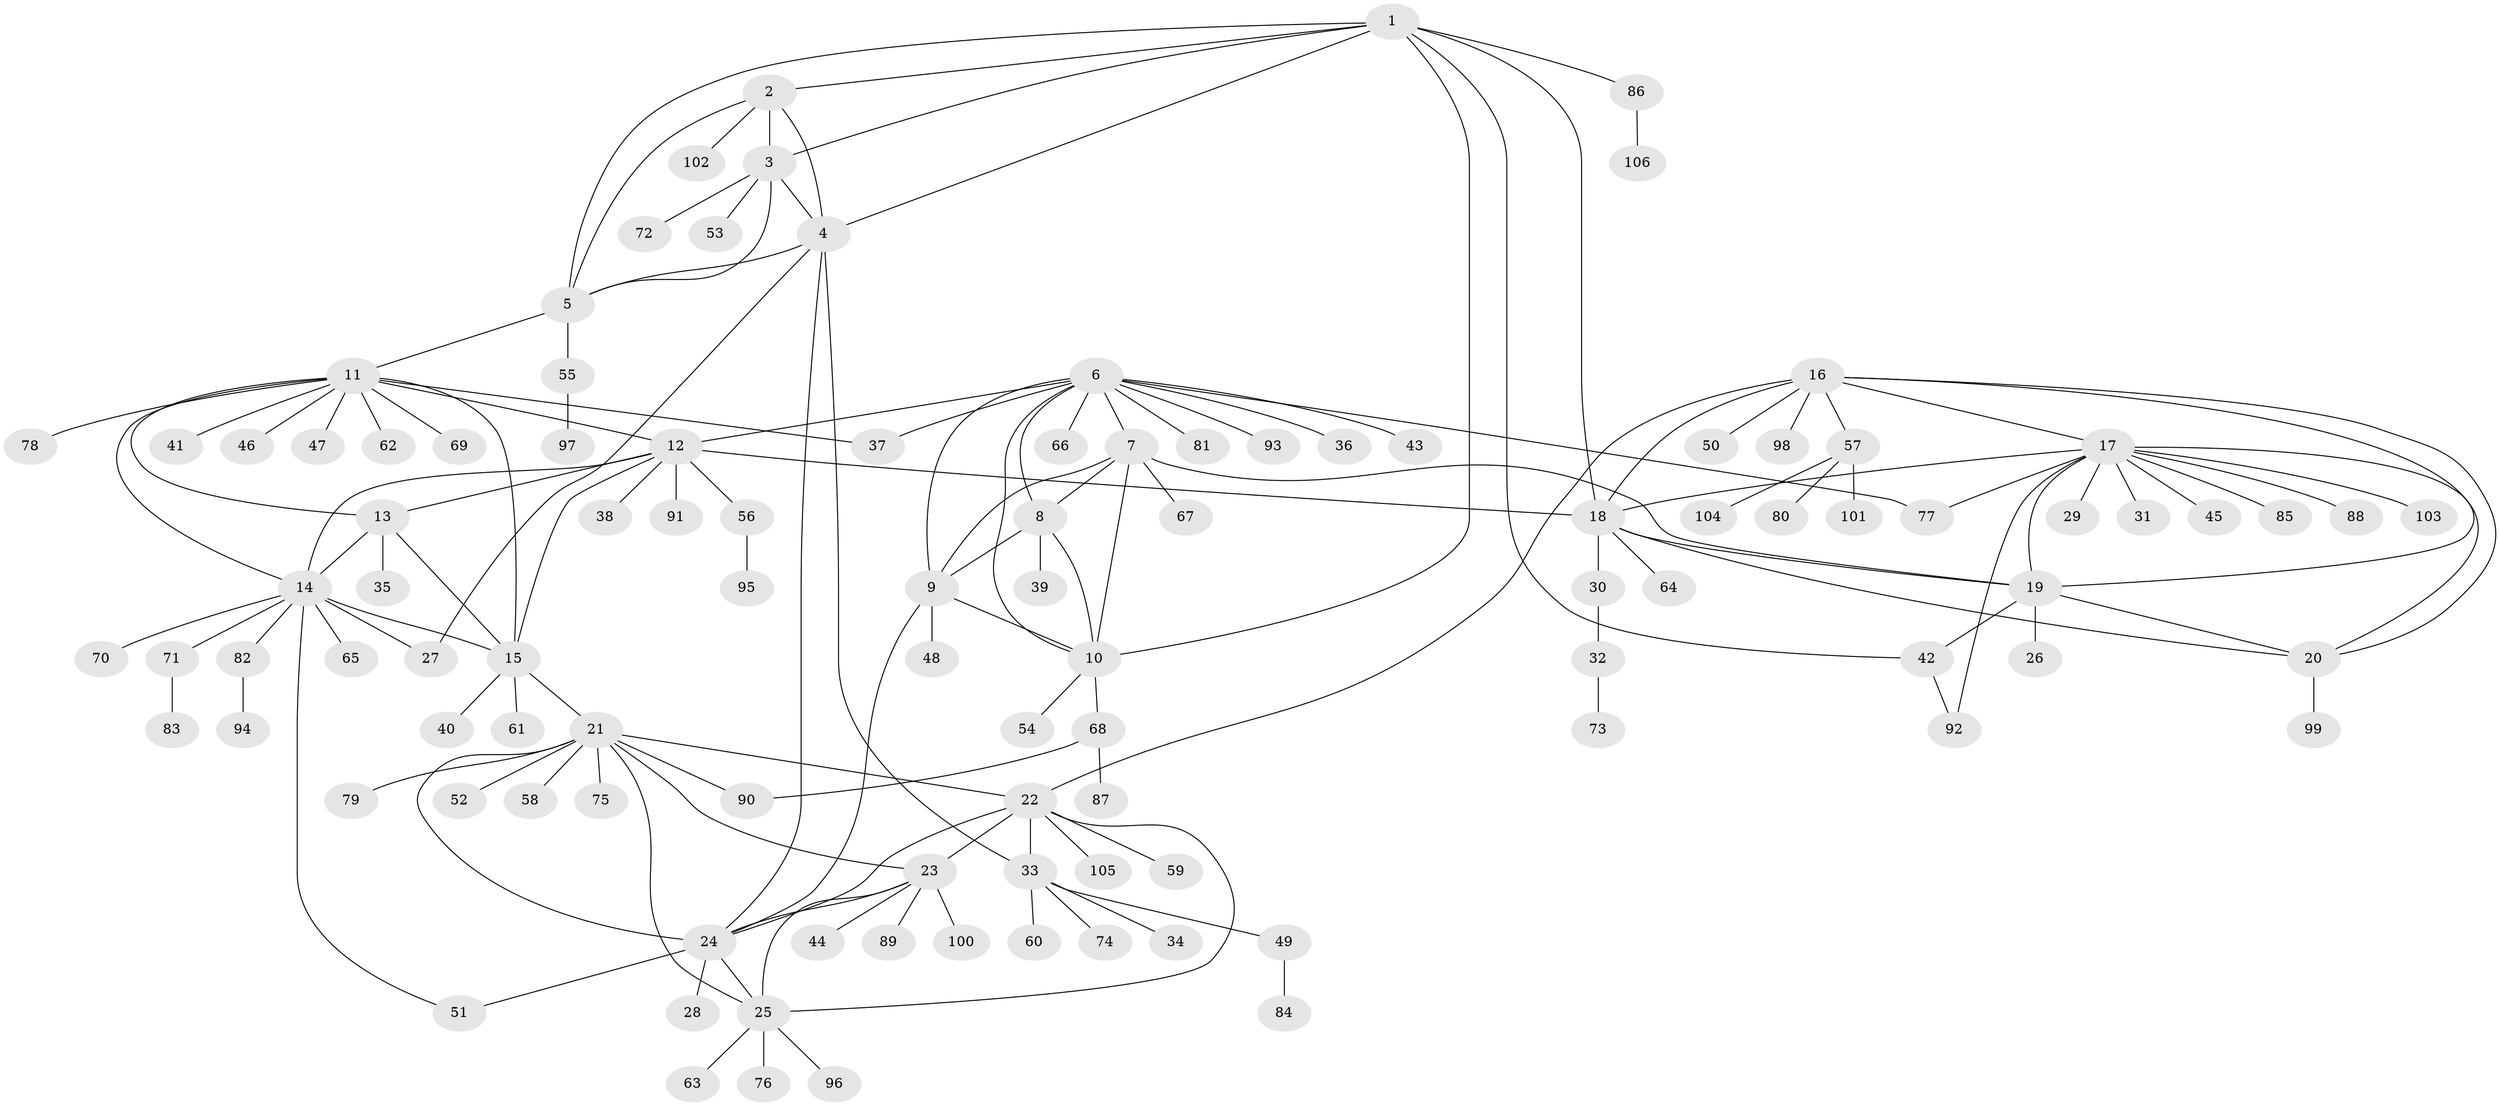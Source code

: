 // Generated by graph-tools (version 1.1) at 2025/37/03/09/25 02:37:11]
// undirected, 106 vertices, 149 edges
graph export_dot {
graph [start="1"]
  node [color=gray90,style=filled];
  1;
  2;
  3;
  4;
  5;
  6;
  7;
  8;
  9;
  10;
  11;
  12;
  13;
  14;
  15;
  16;
  17;
  18;
  19;
  20;
  21;
  22;
  23;
  24;
  25;
  26;
  27;
  28;
  29;
  30;
  31;
  32;
  33;
  34;
  35;
  36;
  37;
  38;
  39;
  40;
  41;
  42;
  43;
  44;
  45;
  46;
  47;
  48;
  49;
  50;
  51;
  52;
  53;
  54;
  55;
  56;
  57;
  58;
  59;
  60;
  61;
  62;
  63;
  64;
  65;
  66;
  67;
  68;
  69;
  70;
  71;
  72;
  73;
  74;
  75;
  76;
  77;
  78;
  79;
  80;
  81;
  82;
  83;
  84;
  85;
  86;
  87;
  88;
  89;
  90;
  91;
  92;
  93;
  94;
  95;
  96;
  97;
  98;
  99;
  100;
  101;
  102;
  103;
  104;
  105;
  106;
  1 -- 2;
  1 -- 3;
  1 -- 4;
  1 -- 5;
  1 -- 10;
  1 -- 18;
  1 -- 42;
  1 -- 86;
  2 -- 3;
  2 -- 4;
  2 -- 5;
  2 -- 102;
  3 -- 4;
  3 -- 5;
  3 -- 53;
  3 -- 72;
  4 -- 5;
  4 -- 24;
  4 -- 27;
  4 -- 33;
  5 -- 11;
  5 -- 55;
  6 -- 7;
  6 -- 8;
  6 -- 9;
  6 -- 10;
  6 -- 12;
  6 -- 36;
  6 -- 37;
  6 -- 43;
  6 -- 66;
  6 -- 77;
  6 -- 81;
  6 -- 93;
  7 -- 8;
  7 -- 9;
  7 -- 10;
  7 -- 19;
  7 -- 67;
  8 -- 9;
  8 -- 10;
  8 -- 39;
  9 -- 10;
  9 -- 24;
  9 -- 48;
  10 -- 54;
  10 -- 68;
  11 -- 12;
  11 -- 13;
  11 -- 14;
  11 -- 15;
  11 -- 37;
  11 -- 41;
  11 -- 46;
  11 -- 47;
  11 -- 62;
  11 -- 69;
  11 -- 78;
  12 -- 13;
  12 -- 14;
  12 -- 15;
  12 -- 18;
  12 -- 38;
  12 -- 56;
  12 -- 91;
  13 -- 14;
  13 -- 15;
  13 -- 35;
  14 -- 15;
  14 -- 27;
  14 -- 51;
  14 -- 65;
  14 -- 70;
  14 -- 71;
  14 -- 82;
  15 -- 21;
  15 -- 40;
  15 -- 61;
  16 -- 17;
  16 -- 18;
  16 -- 19;
  16 -- 20;
  16 -- 22;
  16 -- 50;
  16 -- 57;
  16 -- 98;
  17 -- 18;
  17 -- 19;
  17 -- 20;
  17 -- 29;
  17 -- 31;
  17 -- 45;
  17 -- 77;
  17 -- 85;
  17 -- 88;
  17 -- 92;
  17 -- 103;
  18 -- 19;
  18 -- 20;
  18 -- 30;
  18 -- 64;
  19 -- 20;
  19 -- 26;
  19 -- 42;
  20 -- 99;
  21 -- 22;
  21 -- 23;
  21 -- 24;
  21 -- 25;
  21 -- 52;
  21 -- 58;
  21 -- 75;
  21 -- 79;
  21 -- 90;
  22 -- 23;
  22 -- 24;
  22 -- 25;
  22 -- 33;
  22 -- 59;
  22 -- 105;
  23 -- 24;
  23 -- 25;
  23 -- 44;
  23 -- 89;
  23 -- 100;
  24 -- 25;
  24 -- 28;
  24 -- 51;
  25 -- 63;
  25 -- 76;
  25 -- 96;
  30 -- 32;
  32 -- 73;
  33 -- 34;
  33 -- 49;
  33 -- 60;
  33 -- 74;
  42 -- 92;
  49 -- 84;
  55 -- 97;
  56 -- 95;
  57 -- 80;
  57 -- 101;
  57 -- 104;
  68 -- 87;
  68 -- 90;
  71 -- 83;
  82 -- 94;
  86 -- 106;
}
